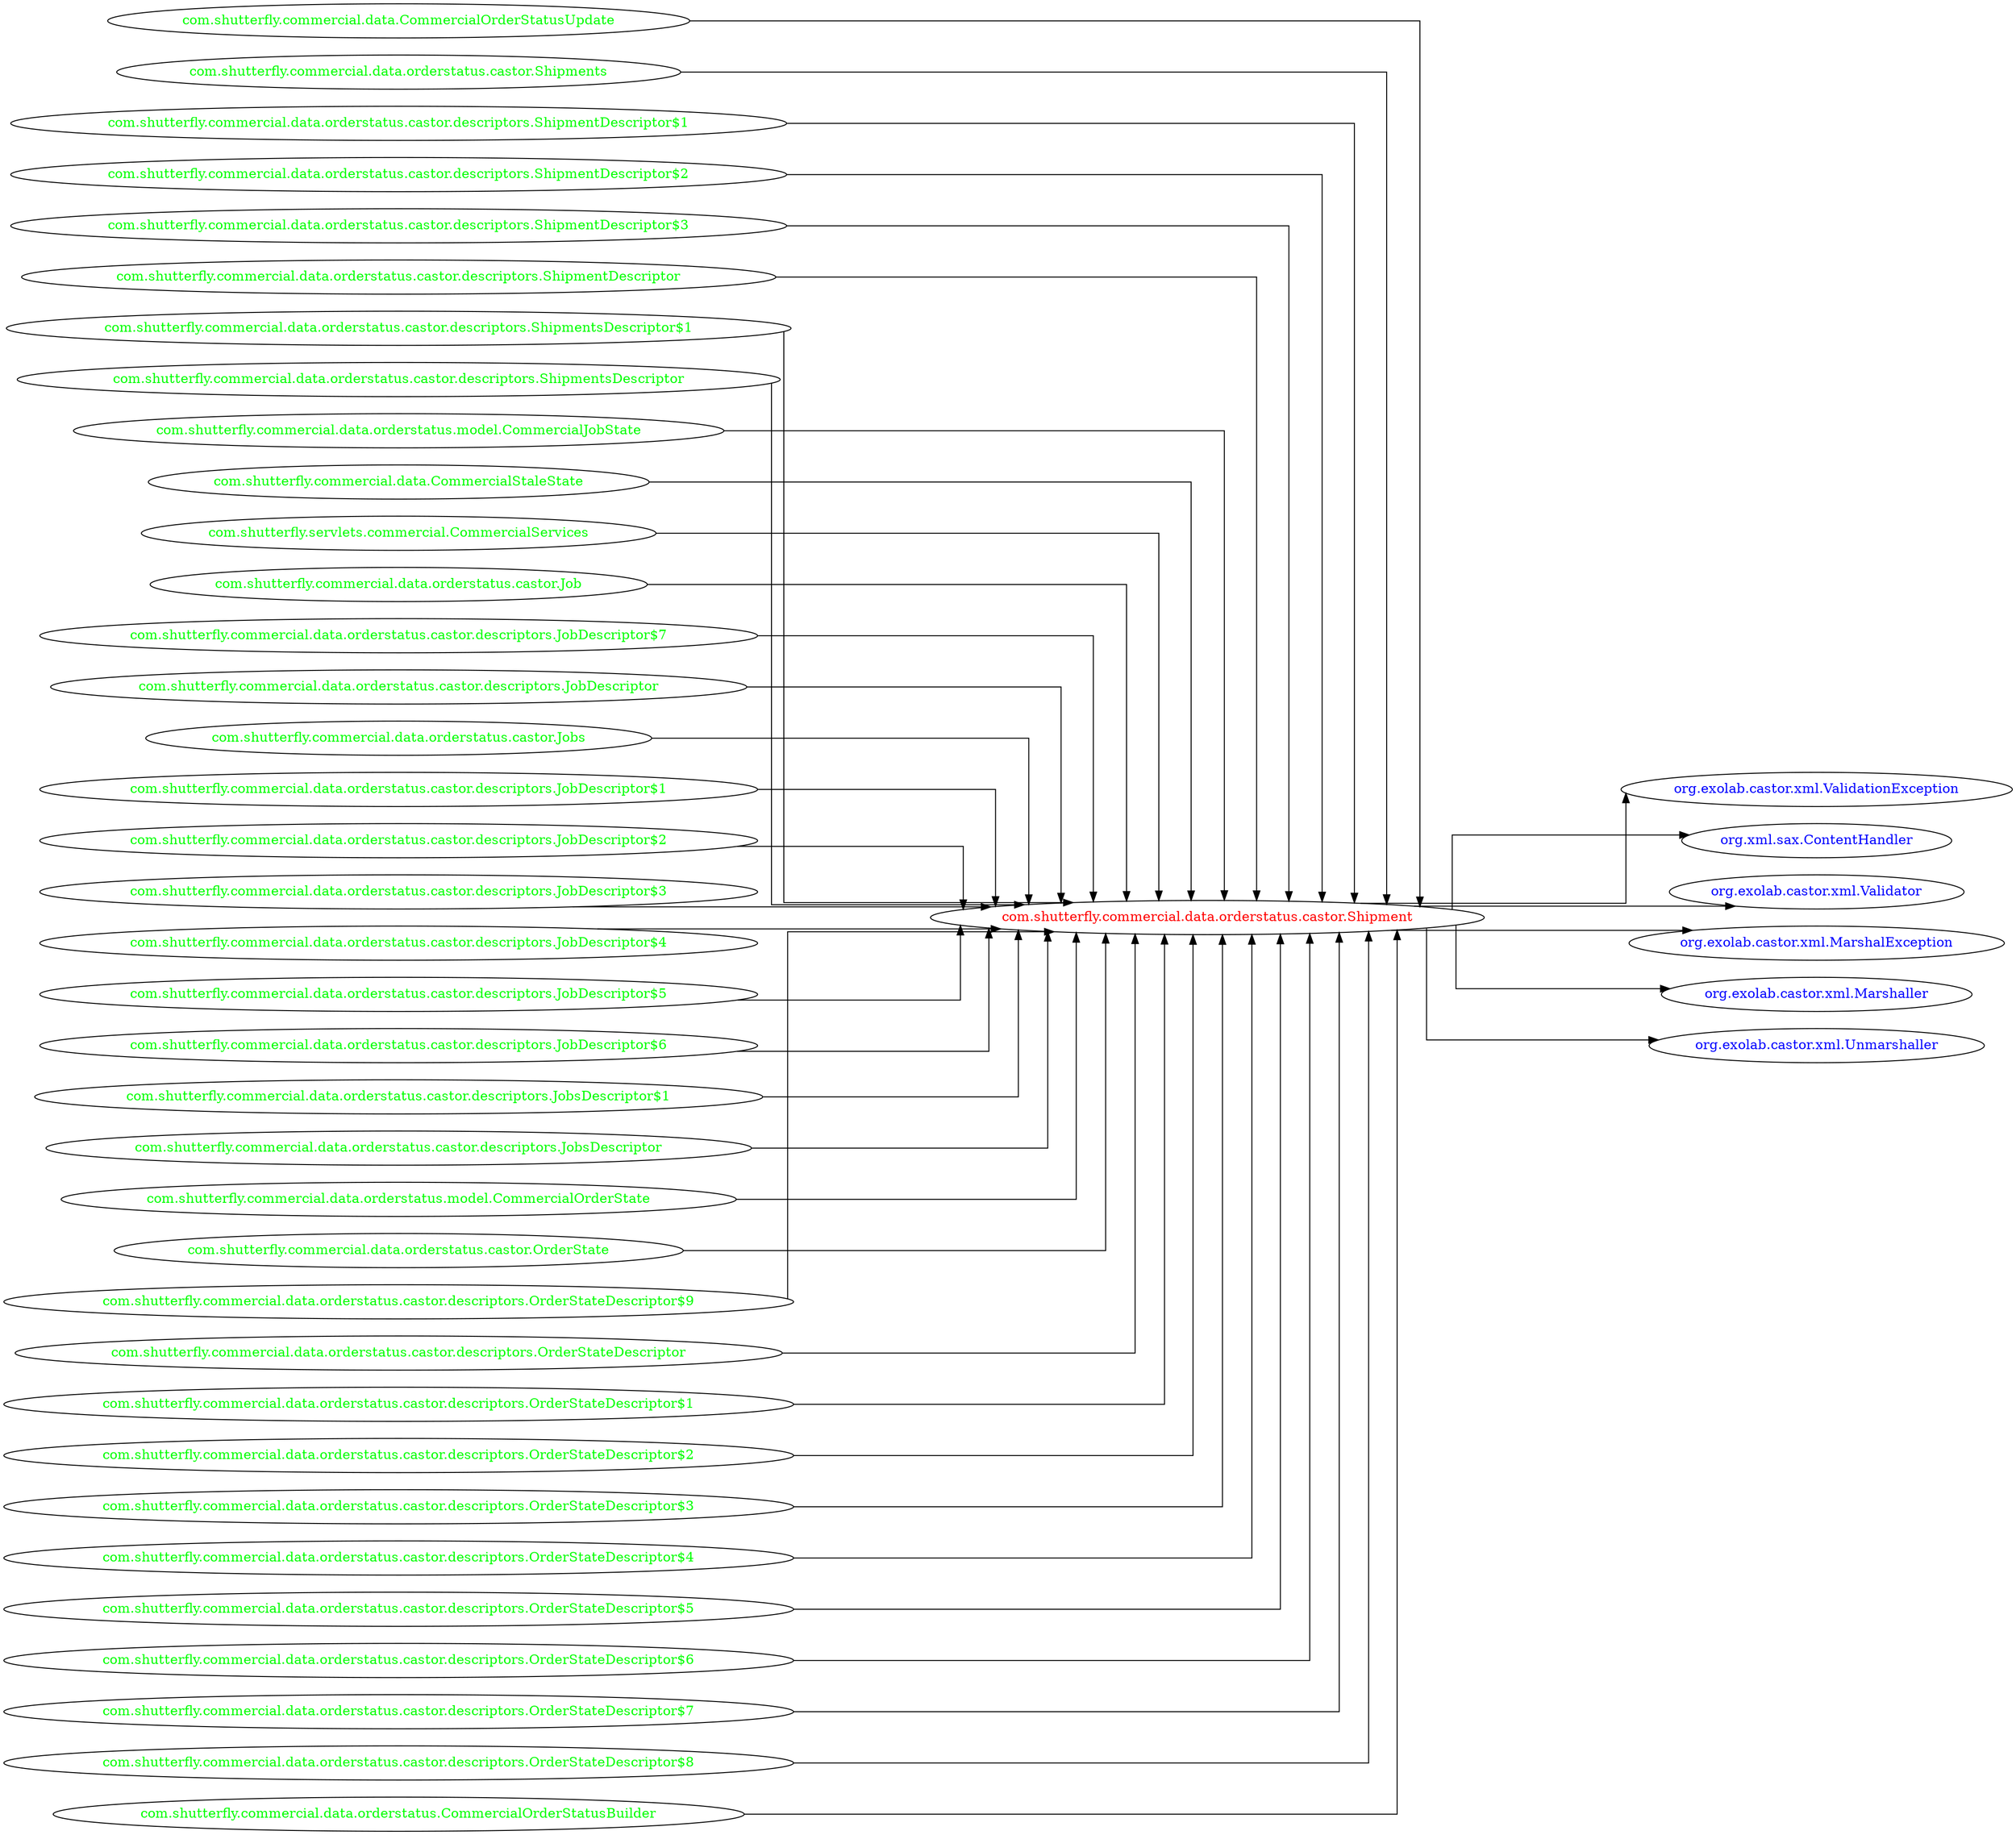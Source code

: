 digraph dependencyGraph {
 concentrate=true;
 ranksep="2.0";
 rankdir="LR"; 
 splines="ortho";
"com.shutterfly.commercial.data.orderstatus.castor.Shipment" [fontcolor="red"];
"org.exolab.castor.xml.ValidationException" [ fontcolor="blue" ];
"com.shutterfly.commercial.data.orderstatus.castor.Shipment"->"org.exolab.castor.xml.ValidationException";
"org.xml.sax.ContentHandler" [ fontcolor="blue" ];
"com.shutterfly.commercial.data.orderstatus.castor.Shipment"->"org.xml.sax.ContentHandler";
"org.exolab.castor.xml.Validator" [ fontcolor="blue" ];
"com.shutterfly.commercial.data.orderstatus.castor.Shipment"->"org.exolab.castor.xml.Validator";
"org.exolab.castor.xml.MarshalException" [ fontcolor="blue" ];
"com.shutterfly.commercial.data.orderstatus.castor.Shipment"->"org.exolab.castor.xml.MarshalException";
"org.exolab.castor.xml.Marshaller" [ fontcolor="blue" ];
"com.shutterfly.commercial.data.orderstatus.castor.Shipment"->"org.exolab.castor.xml.Marshaller";
"org.exolab.castor.xml.Unmarshaller" [ fontcolor="blue" ];
"com.shutterfly.commercial.data.orderstatus.castor.Shipment"->"org.exolab.castor.xml.Unmarshaller";
"com.shutterfly.commercial.data.CommercialOrderStatusUpdate" [ fontcolor="green" ];
"com.shutterfly.commercial.data.CommercialOrderStatusUpdate"->"com.shutterfly.commercial.data.orderstatus.castor.Shipment";
"com.shutterfly.commercial.data.orderstatus.castor.Shipments" [ fontcolor="green" ];
"com.shutterfly.commercial.data.orderstatus.castor.Shipments"->"com.shutterfly.commercial.data.orderstatus.castor.Shipment";
"com.shutterfly.commercial.data.orderstatus.castor.descriptors.ShipmentDescriptor$1" [ fontcolor="green" ];
"com.shutterfly.commercial.data.orderstatus.castor.descriptors.ShipmentDescriptor$1"->"com.shutterfly.commercial.data.orderstatus.castor.Shipment";
"com.shutterfly.commercial.data.orderstatus.castor.descriptors.ShipmentDescriptor$2" [ fontcolor="green" ];
"com.shutterfly.commercial.data.orderstatus.castor.descriptors.ShipmentDescriptor$2"->"com.shutterfly.commercial.data.orderstatus.castor.Shipment";
"com.shutterfly.commercial.data.orderstatus.castor.descriptors.ShipmentDescriptor$3" [ fontcolor="green" ];
"com.shutterfly.commercial.data.orderstatus.castor.descriptors.ShipmentDescriptor$3"->"com.shutterfly.commercial.data.orderstatus.castor.Shipment";
"com.shutterfly.commercial.data.orderstatus.castor.descriptors.ShipmentDescriptor" [ fontcolor="green" ];
"com.shutterfly.commercial.data.orderstatus.castor.descriptors.ShipmentDescriptor"->"com.shutterfly.commercial.data.orderstatus.castor.Shipment";
"com.shutterfly.commercial.data.orderstatus.castor.descriptors.ShipmentsDescriptor$1" [ fontcolor="green" ];
"com.shutterfly.commercial.data.orderstatus.castor.descriptors.ShipmentsDescriptor$1"->"com.shutterfly.commercial.data.orderstatus.castor.Shipment";
"com.shutterfly.commercial.data.orderstatus.castor.descriptors.ShipmentsDescriptor" [ fontcolor="green" ];
"com.shutterfly.commercial.data.orderstatus.castor.descriptors.ShipmentsDescriptor"->"com.shutterfly.commercial.data.orderstatus.castor.Shipment";
"com.shutterfly.commercial.data.orderstatus.model.CommercialJobState" [ fontcolor="green" ];
"com.shutterfly.commercial.data.orderstatus.model.CommercialJobState"->"com.shutterfly.commercial.data.orderstatus.castor.Shipment";
"com.shutterfly.commercial.data.CommercialStaleState" [ fontcolor="green" ];
"com.shutterfly.commercial.data.CommercialStaleState"->"com.shutterfly.commercial.data.orderstatus.castor.Shipment";
"com.shutterfly.servlets.commercial.CommercialServices" [ fontcolor="green" ];
"com.shutterfly.servlets.commercial.CommercialServices"->"com.shutterfly.commercial.data.orderstatus.castor.Shipment";
"com.shutterfly.commercial.data.orderstatus.castor.Job" [ fontcolor="green" ];
"com.shutterfly.commercial.data.orderstatus.castor.Job"->"com.shutterfly.commercial.data.orderstatus.castor.Shipment";
"com.shutterfly.commercial.data.orderstatus.castor.descriptors.JobDescriptor$7" [ fontcolor="green" ];
"com.shutterfly.commercial.data.orderstatus.castor.descriptors.JobDescriptor$7"->"com.shutterfly.commercial.data.orderstatus.castor.Shipment";
"com.shutterfly.commercial.data.orderstatus.castor.descriptors.JobDescriptor" [ fontcolor="green" ];
"com.shutterfly.commercial.data.orderstatus.castor.descriptors.JobDescriptor"->"com.shutterfly.commercial.data.orderstatus.castor.Shipment";
"com.shutterfly.commercial.data.orderstatus.castor.Jobs" [ fontcolor="green" ];
"com.shutterfly.commercial.data.orderstatus.castor.Jobs"->"com.shutterfly.commercial.data.orderstatus.castor.Shipment";
"com.shutterfly.commercial.data.orderstatus.castor.descriptors.JobDescriptor$1" [ fontcolor="green" ];
"com.shutterfly.commercial.data.orderstatus.castor.descriptors.JobDescriptor$1"->"com.shutterfly.commercial.data.orderstatus.castor.Shipment";
"com.shutterfly.commercial.data.orderstatus.castor.descriptors.JobDescriptor$2" [ fontcolor="green" ];
"com.shutterfly.commercial.data.orderstatus.castor.descriptors.JobDescriptor$2"->"com.shutterfly.commercial.data.orderstatus.castor.Shipment";
"com.shutterfly.commercial.data.orderstatus.castor.descriptors.JobDescriptor$3" [ fontcolor="green" ];
"com.shutterfly.commercial.data.orderstatus.castor.descriptors.JobDescriptor$3"->"com.shutterfly.commercial.data.orderstatus.castor.Shipment";
"com.shutterfly.commercial.data.orderstatus.castor.descriptors.JobDescriptor$4" [ fontcolor="green" ];
"com.shutterfly.commercial.data.orderstatus.castor.descriptors.JobDescriptor$4"->"com.shutterfly.commercial.data.orderstatus.castor.Shipment";
"com.shutterfly.commercial.data.orderstatus.castor.descriptors.JobDescriptor$5" [ fontcolor="green" ];
"com.shutterfly.commercial.data.orderstatus.castor.descriptors.JobDescriptor$5"->"com.shutterfly.commercial.data.orderstatus.castor.Shipment";
"com.shutterfly.commercial.data.orderstatus.castor.descriptors.JobDescriptor$6" [ fontcolor="green" ];
"com.shutterfly.commercial.data.orderstatus.castor.descriptors.JobDescriptor$6"->"com.shutterfly.commercial.data.orderstatus.castor.Shipment";
"com.shutterfly.commercial.data.orderstatus.castor.descriptors.JobsDescriptor$1" [ fontcolor="green" ];
"com.shutterfly.commercial.data.orderstatus.castor.descriptors.JobsDescriptor$1"->"com.shutterfly.commercial.data.orderstatus.castor.Shipment";
"com.shutterfly.commercial.data.orderstatus.castor.descriptors.JobsDescriptor" [ fontcolor="green" ];
"com.shutterfly.commercial.data.orderstatus.castor.descriptors.JobsDescriptor"->"com.shutterfly.commercial.data.orderstatus.castor.Shipment";
"com.shutterfly.commercial.data.orderstatus.model.CommercialOrderState" [ fontcolor="green" ];
"com.shutterfly.commercial.data.orderstatus.model.CommercialOrderState"->"com.shutterfly.commercial.data.orderstatus.castor.Shipment";
"com.shutterfly.commercial.data.orderstatus.castor.OrderState" [ fontcolor="green" ];
"com.shutterfly.commercial.data.orderstatus.castor.OrderState"->"com.shutterfly.commercial.data.orderstatus.castor.Shipment";
"com.shutterfly.commercial.data.orderstatus.castor.descriptors.OrderStateDescriptor$9" [ fontcolor="green" ];
"com.shutterfly.commercial.data.orderstatus.castor.descriptors.OrderStateDescriptor$9"->"com.shutterfly.commercial.data.orderstatus.castor.Shipment";
"com.shutterfly.commercial.data.orderstatus.castor.descriptors.OrderStateDescriptor" [ fontcolor="green" ];
"com.shutterfly.commercial.data.orderstatus.castor.descriptors.OrderStateDescriptor"->"com.shutterfly.commercial.data.orderstatus.castor.Shipment";
"com.shutterfly.commercial.data.orderstatus.castor.descriptors.OrderStateDescriptor$1" [ fontcolor="green" ];
"com.shutterfly.commercial.data.orderstatus.castor.descriptors.OrderStateDescriptor$1"->"com.shutterfly.commercial.data.orderstatus.castor.Shipment";
"com.shutterfly.commercial.data.orderstatus.castor.descriptors.OrderStateDescriptor$2" [ fontcolor="green" ];
"com.shutterfly.commercial.data.orderstatus.castor.descriptors.OrderStateDescriptor$2"->"com.shutterfly.commercial.data.orderstatus.castor.Shipment";
"com.shutterfly.commercial.data.orderstatus.castor.descriptors.OrderStateDescriptor$3" [ fontcolor="green" ];
"com.shutterfly.commercial.data.orderstatus.castor.descriptors.OrderStateDescriptor$3"->"com.shutterfly.commercial.data.orderstatus.castor.Shipment";
"com.shutterfly.commercial.data.orderstatus.castor.descriptors.OrderStateDescriptor$4" [ fontcolor="green" ];
"com.shutterfly.commercial.data.orderstatus.castor.descriptors.OrderStateDescriptor$4"->"com.shutterfly.commercial.data.orderstatus.castor.Shipment";
"com.shutterfly.commercial.data.orderstatus.castor.descriptors.OrderStateDescriptor$5" [ fontcolor="green" ];
"com.shutterfly.commercial.data.orderstatus.castor.descriptors.OrderStateDescriptor$5"->"com.shutterfly.commercial.data.orderstatus.castor.Shipment";
"com.shutterfly.commercial.data.orderstatus.castor.descriptors.OrderStateDescriptor$6" [ fontcolor="green" ];
"com.shutterfly.commercial.data.orderstatus.castor.descriptors.OrderStateDescriptor$6"->"com.shutterfly.commercial.data.orderstatus.castor.Shipment";
"com.shutterfly.commercial.data.orderstatus.castor.descriptors.OrderStateDescriptor$7" [ fontcolor="green" ];
"com.shutterfly.commercial.data.orderstatus.castor.descriptors.OrderStateDescriptor$7"->"com.shutterfly.commercial.data.orderstatus.castor.Shipment";
"com.shutterfly.commercial.data.orderstatus.castor.descriptors.OrderStateDescriptor$8" [ fontcolor="green" ];
"com.shutterfly.commercial.data.orderstatus.castor.descriptors.OrderStateDescriptor$8"->"com.shutterfly.commercial.data.orderstatus.castor.Shipment";
"com.shutterfly.commercial.data.orderstatus.CommercialOrderStatusBuilder" [ fontcolor="green" ];
"com.shutterfly.commercial.data.orderstatus.CommercialOrderStatusBuilder"->"com.shutterfly.commercial.data.orderstatus.castor.Shipment";
}